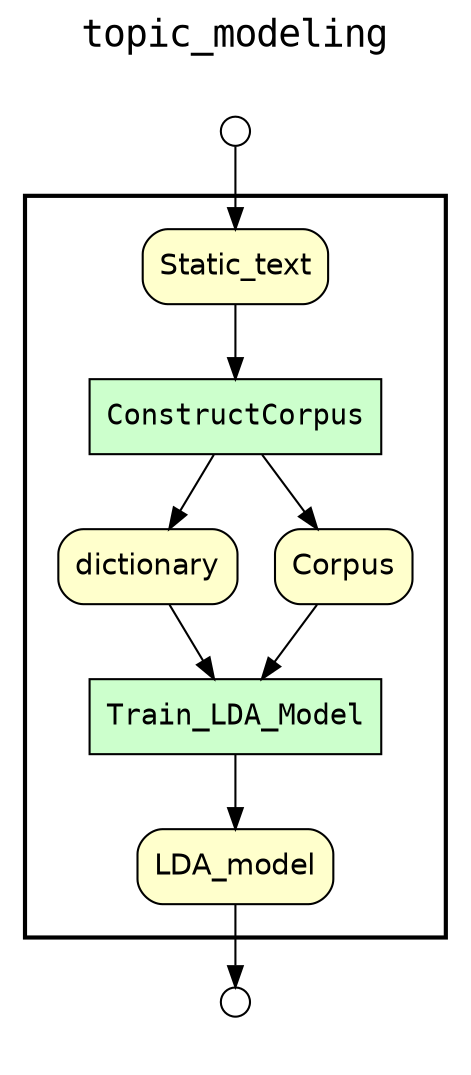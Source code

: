 
digraph yw_data_view {
rankdir=TB
fontname=Courier; fontsize=18; labelloc=t
label="topic_modeling"
subgraph cluster_workflow { label=""; color=black; penwidth=2
subgraph cluster_workflow_inner { label=""; color=white
node[shape=box style="filled" fillcolor="#CCFFCC" peripheries=1 fontname=Courier]
Train_LDA_Model
ConstructCorpus
node[shape=box style="filled" fillcolor="#CCFFCC" peripheries=1 fontname=Courier]
ConstructCorpus
node[shape=box style="rounded,filled" fillcolor="#FFFFCC" peripheries=1 fontname=Helvetica]
Static_text
dictionary
Corpus
LDA_model
node[shape=box style="rounded,filled" fillcolor="#FFFFFF" peripheries=1 fontname=Helvetica]
}}
subgraph cluster_inflows { label=""; color=white; penwidth=2
subgraph cluster_inflows_inner { label=""; color=white
node[shape=circle fillcolor="#FFFFFF" peripheries=1 width=0.2]
Static_text_inflow [label=""]
}}
subgraph cluster_outflows { label=""; color=white; penwidth=2
subgraph cluster_outflows_inner { label=""; color=white
node[shape=circle fillcolor="#FFFFFF" peripheries=1 width=0.2]
LDA_model_outflow [label=""]
}}
Train_LDA_Model -> LDA_model
ConstructCorpus -> Corpus
ConstructCorpus -> dictionary
Static_text -> ConstructCorpus
dictionary -> Train_LDA_Model
Corpus -> Train_LDA_Model
Static_text_inflow -> Static_text
LDA_model -> LDA_model_outflow
}


